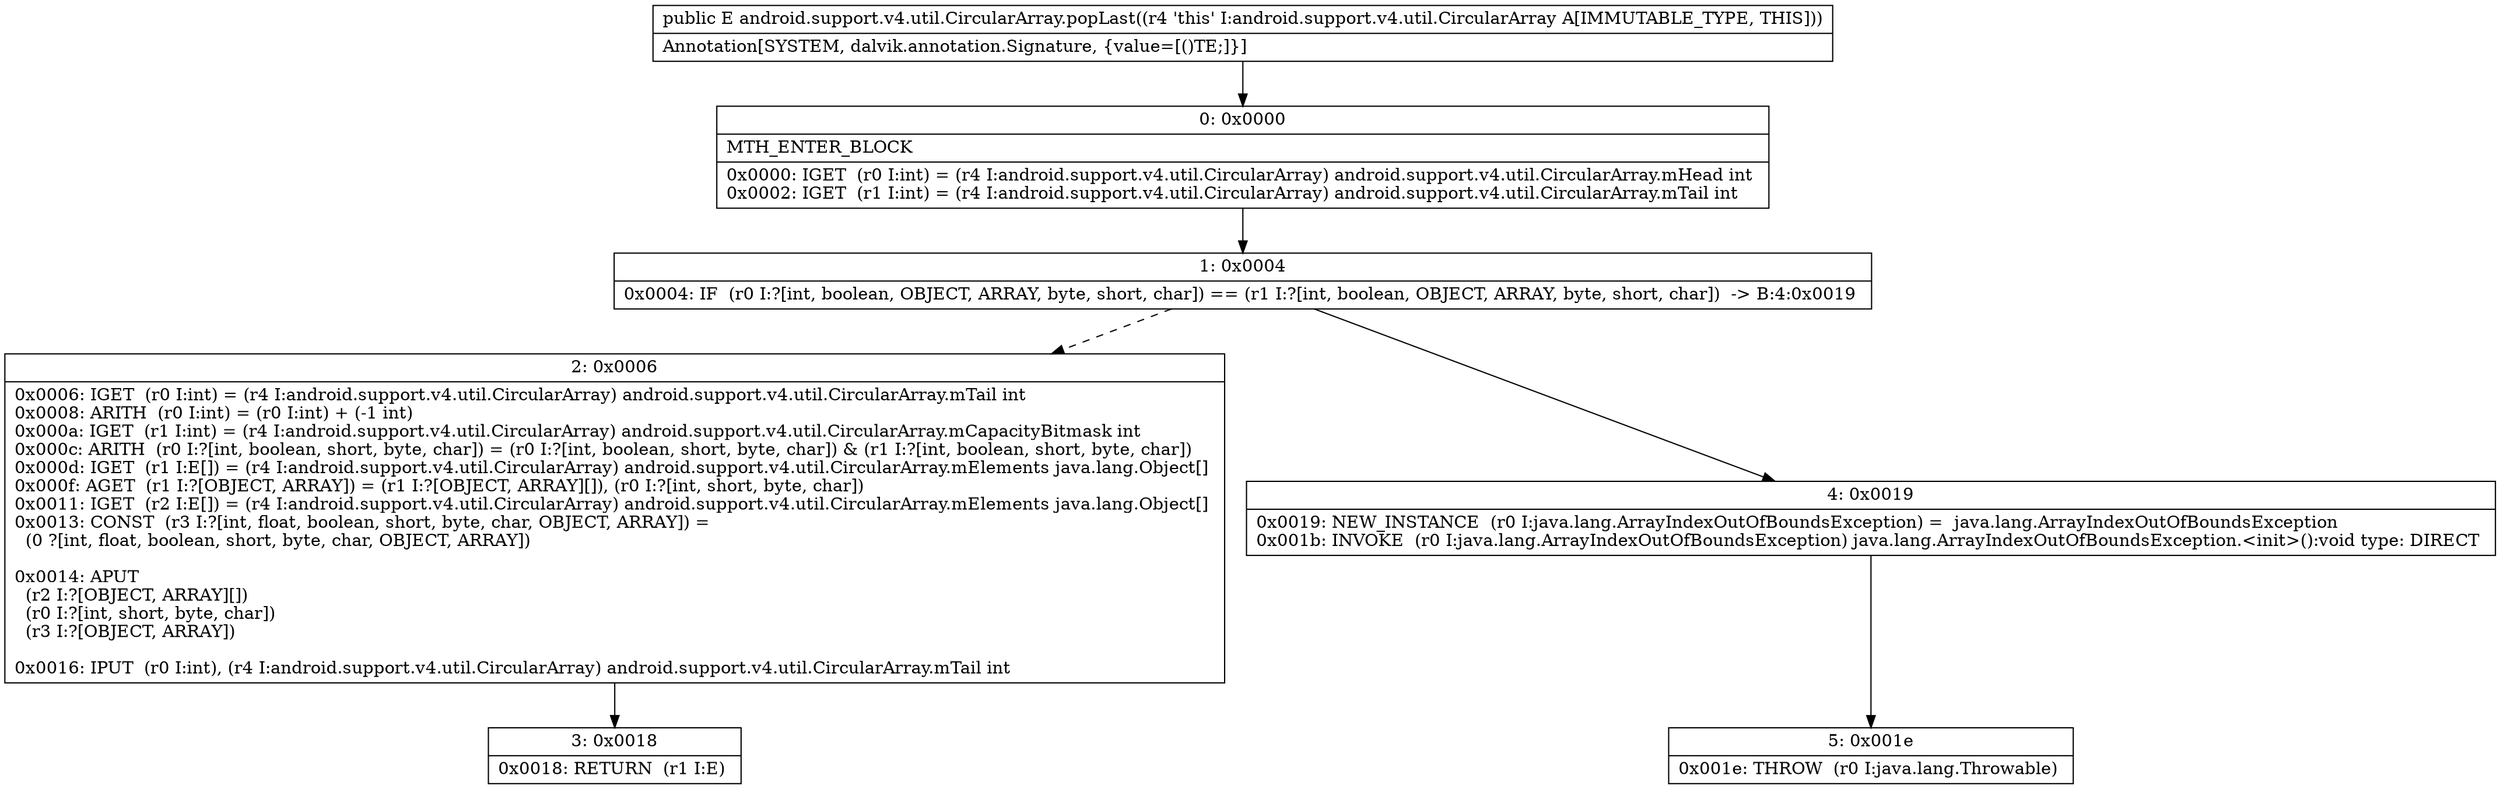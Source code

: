digraph "CFG forandroid.support.v4.util.CircularArray.popLast()Ljava\/lang\/Object;" {
Node_0 [shape=record,label="{0\:\ 0x0000|MTH_ENTER_BLOCK\l|0x0000: IGET  (r0 I:int) = (r4 I:android.support.v4.util.CircularArray) android.support.v4.util.CircularArray.mHead int \l0x0002: IGET  (r1 I:int) = (r4 I:android.support.v4.util.CircularArray) android.support.v4.util.CircularArray.mTail int \l}"];
Node_1 [shape=record,label="{1\:\ 0x0004|0x0004: IF  (r0 I:?[int, boolean, OBJECT, ARRAY, byte, short, char]) == (r1 I:?[int, boolean, OBJECT, ARRAY, byte, short, char])  \-\> B:4:0x0019 \l}"];
Node_2 [shape=record,label="{2\:\ 0x0006|0x0006: IGET  (r0 I:int) = (r4 I:android.support.v4.util.CircularArray) android.support.v4.util.CircularArray.mTail int \l0x0008: ARITH  (r0 I:int) = (r0 I:int) + (\-1 int) \l0x000a: IGET  (r1 I:int) = (r4 I:android.support.v4.util.CircularArray) android.support.v4.util.CircularArray.mCapacityBitmask int \l0x000c: ARITH  (r0 I:?[int, boolean, short, byte, char]) = (r0 I:?[int, boolean, short, byte, char]) & (r1 I:?[int, boolean, short, byte, char]) \l0x000d: IGET  (r1 I:E[]) = (r4 I:android.support.v4.util.CircularArray) android.support.v4.util.CircularArray.mElements java.lang.Object[] \l0x000f: AGET  (r1 I:?[OBJECT, ARRAY]) = (r1 I:?[OBJECT, ARRAY][]), (r0 I:?[int, short, byte, char]) \l0x0011: IGET  (r2 I:E[]) = (r4 I:android.support.v4.util.CircularArray) android.support.v4.util.CircularArray.mElements java.lang.Object[] \l0x0013: CONST  (r3 I:?[int, float, boolean, short, byte, char, OBJECT, ARRAY]) = \l  (0 ?[int, float, boolean, short, byte, char, OBJECT, ARRAY])\l \l0x0014: APUT  \l  (r2 I:?[OBJECT, ARRAY][])\l  (r0 I:?[int, short, byte, char])\l  (r3 I:?[OBJECT, ARRAY])\l \l0x0016: IPUT  (r0 I:int), (r4 I:android.support.v4.util.CircularArray) android.support.v4.util.CircularArray.mTail int \l}"];
Node_3 [shape=record,label="{3\:\ 0x0018|0x0018: RETURN  (r1 I:E) \l}"];
Node_4 [shape=record,label="{4\:\ 0x0019|0x0019: NEW_INSTANCE  (r0 I:java.lang.ArrayIndexOutOfBoundsException) =  java.lang.ArrayIndexOutOfBoundsException \l0x001b: INVOKE  (r0 I:java.lang.ArrayIndexOutOfBoundsException) java.lang.ArrayIndexOutOfBoundsException.\<init\>():void type: DIRECT \l}"];
Node_5 [shape=record,label="{5\:\ 0x001e|0x001e: THROW  (r0 I:java.lang.Throwable) \l}"];
MethodNode[shape=record,label="{public E android.support.v4.util.CircularArray.popLast((r4 'this' I:android.support.v4.util.CircularArray A[IMMUTABLE_TYPE, THIS]))  | Annotation[SYSTEM, dalvik.annotation.Signature, \{value=[()TE;]\}]\l}"];
MethodNode -> Node_0;
Node_0 -> Node_1;
Node_1 -> Node_2[style=dashed];
Node_1 -> Node_4;
Node_2 -> Node_3;
Node_4 -> Node_5;
}

